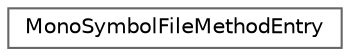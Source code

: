 digraph "Graphical Class Hierarchy"
{
 // LATEX_PDF_SIZE
  bgcolor="transparent";
  edge [fontname=Helvetica,fontsize=10,labelfontname=Helvetica,labelfontsize=10];
  node [fontname=Helvetica,fontsize=10,shape=box,height=0.2,width=0.4];
  rankdir="LR";
  Node0 [label="MonoSymbolFileMethodEntry",height=0.2,width=0.4,color="grey40", fillcolor="white", style="filled",URL="$struct_mono_symbol_file_method_entry.html",tooltip=" "];
}
